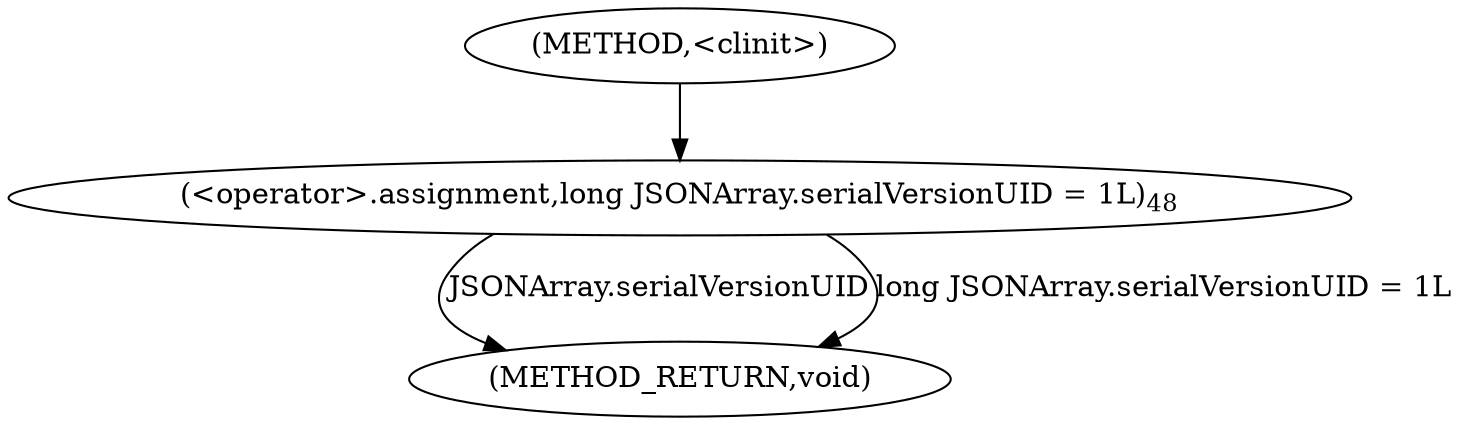 digraph "&lt;clinit&gt;" {  
"1393" [label = <(METHOD,&lt;clinit&gt;)> ]
"1401" [label = <(METHOD_RETURN,void)> ]
"1395" [label = <(&lt;operator&gt;.assignment,long JSONArray.serialVersionUID = 1L)<SUB>48</SUB>> ]
"1395" [label = <(&lt;operator&gt;.assignment,long JSONArray.serialVersionUID = 1L)<SUB>48</SUB>> ]
"1395" [label = <(&lt;operator&gt;.assignment,long JSONArray.serialVersionUID = 1L)<SUB>48</SUB>> ]
  "1395" -> "1401"  [ label = "JSONArray.serialVersionUID"] 
  "1395" -> "1401"  [ label = "long JSONArray.serialVersionUID = 1L"] 
  "1393" -> "1395" 
}
